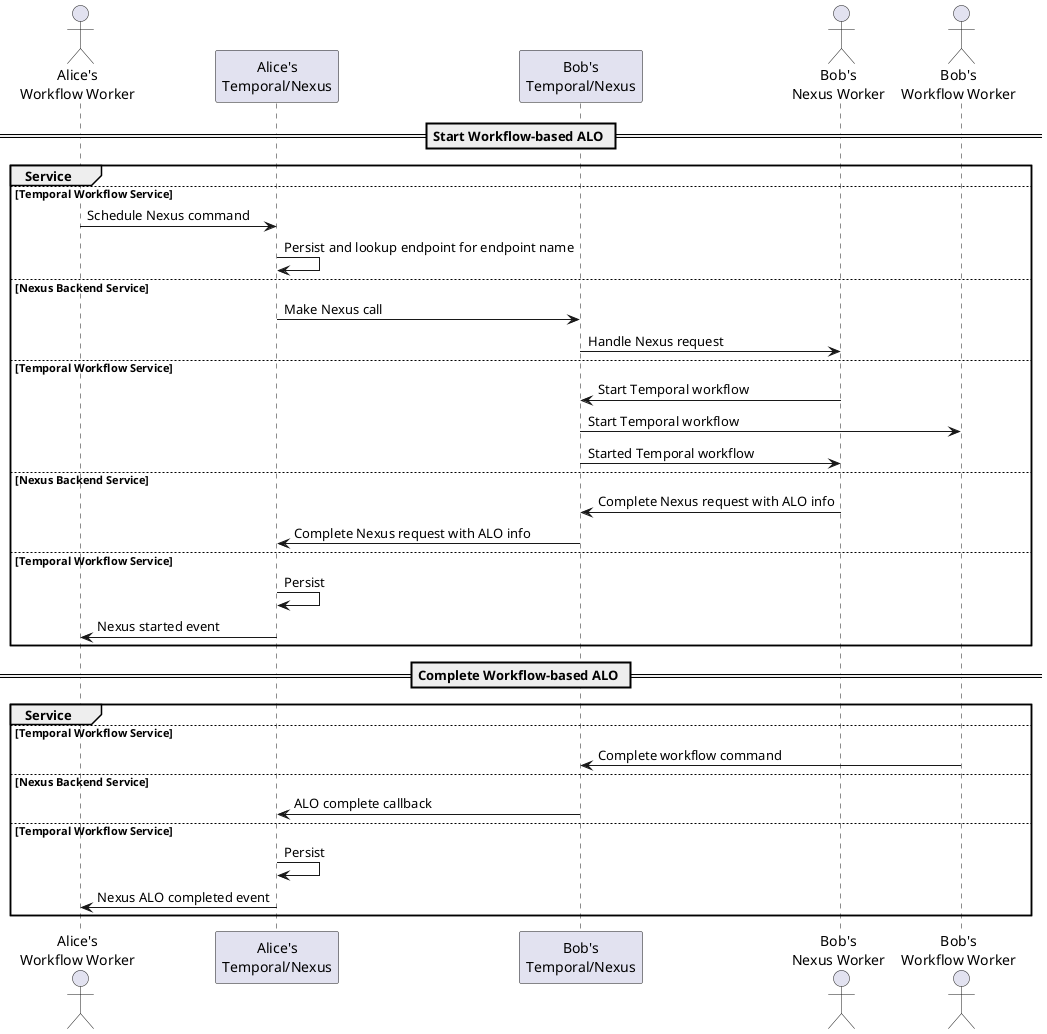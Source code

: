 @startuml Temporal to Temporal Workflow

== Start Workflow-based ALO ==

actor "Alice's\nWorkflow Worker"
group Service
else Temporal Workflow Service
  "Alice's\nWorkflow Worker" -> "Alice's\nTemporal/Nexus" : Schedule Nexus command
  "Alice's\nTemporal/Nexus" -> "Alice's\nTemporal/Nexus" : Persist and lookup endpoint for endpoint name
else Nexus Backend Service
  "Alice's\nTemporal/Nexus" -> "Bob's\nTemporal/Nexus" : Make Nexus call
  actor "Bob's\nNexus Worker"
  "Bob's\nTemporal/Nexus" -> "Bob's\nNexus Worker" : Handle Nexus request
else Temporal Workflow Service
  "Bob's\nNexus Worker" -> "Bob's\nTemporal/Nexus" : Start Temporal workflow
  actor "Bob's\nWorkflow Worker"
  "Bob's\nTemporal/Nexus" -> "Bob's\nWorkflow Worker" : Start Temporal workflow
  "Bob's\nTemporal/Nexus" -> "Bob's\nNexus Worker" : Started Temporal workflow
else Nexus Backend Service
  "Bob's\nNexus Worker" -> "Bob's\nTemporal/Nexus" : Complete Nexus request with ALO info
  "Bob's\nTemporal/Nexus" -> "Alice's\nTemporal/Nexus" : Complete Nexus request with ALO info
else Temporal Workflow Service
  "Alice's\nTemporal/Nexus" -> "Alice's\nTemporal/Nexus" : Persist
  "Alice's\nTemporal/Nexus" -> "Alice's\nWorkflow Worker" : Nexus started event
end

== Complete Workflow-based ALO ==

group Service
else Temporal Workflow Service
  "Bob's\nWorkflow Worker" -> "Bob's\nTemporal/Nexus" : Complete workflow command
else Nexus Backend Service
  "Bob's\nTemporal/Nexus" -> "Alice's\nTemporal/Nexus" : ALO complete callback
else Temporal Workflow Service
  "Alice's\nTemporal/Nexus" -> "Alice's\nTemporal/Nexus" : Persist
  "Alice's\nTemporal/Nexus" -> "Alice's\nWorkflow Worker" : Nexus ALO completed event
end

@enduml